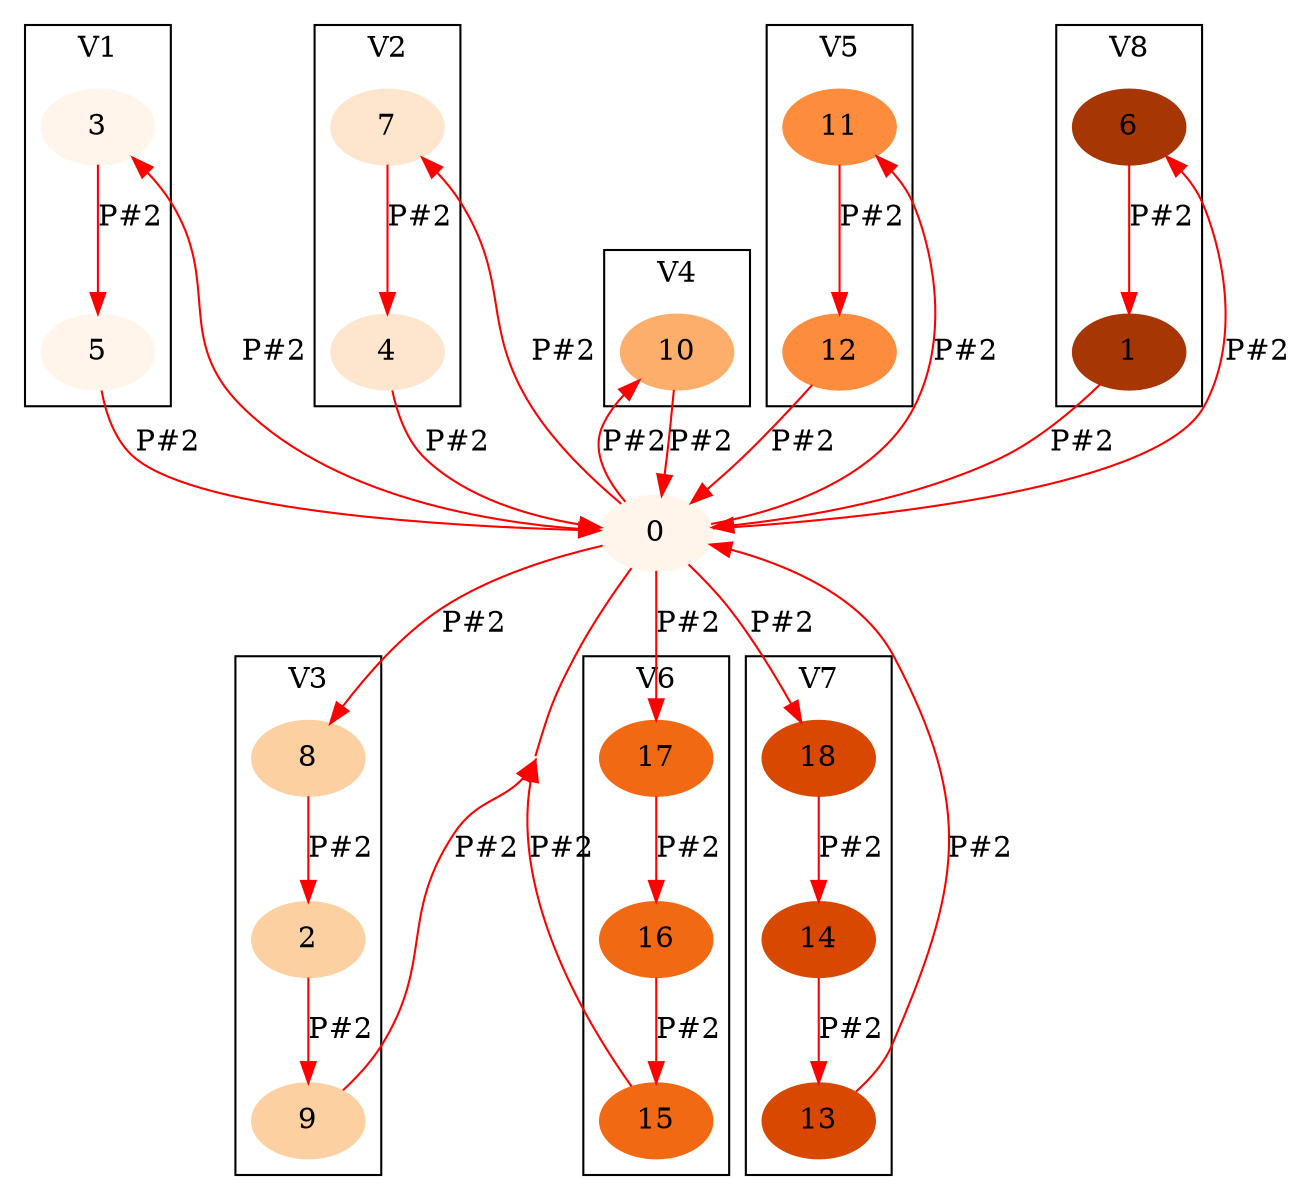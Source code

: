 digraph G {
	beautify=true
	center=true
	concentrate=true
	node [colorscheme=oranges9] 
	node [style=filled, color=1] 0 3 5 0;
	subgraph clusterG0 {
	label="V1" 
	color=1 
	bgcolor=white
	 3 5 }

	0 -> 3 [label="P#2"; color=red];
	3 -> 5 [label="P#2"; color=red];
	5 -> 0 [label="P#2"; color=red];
	beautify=true
	center=true
	concentrate=true
	node [colorscheme=oranges9] 
	node [style=filled, color=2] 0 7 4 0;
	subgraph clusterG1 {
	label="V2" 
	color=2 
	bgcolor=white
	 7 4 }

	0 -> 7 [label="P#2"; color=red];
	7 -> 4 [label="P#2"; color=red];
	4 -> 0 [label="P#2"; color=red];
	beautify=true
	center=true
	concentrate=true
	node [colorscheme=oranges9] 
	node [style=filled, color=3] 0 8 2 9 0;
	subgraph clusterG2 {
	label="V3" 
	color=3 
	bgcolor=white
	 8 2 9 }

	0 -> 8 [label="P#2"; color=red];
	8 -> 2 [label="P#2"; color=red];
	2 -> 9 [label="P#2"; color=red];
	9 -> 0 [label="P#2"; color=red];
	beautify=true
	center=true
	concentrate=true
	node [colorscheme=oranges9] 
	node [style=filled, color=4] 0 10 0;
	subgraph clusterG3 {
	label="V4" 
	color=4 
	bgcolor=white
	 10 }

	0 -> 10 [label="P#2"; color=red];
	10 -> 0 [label="P#2"; color=red];
	beautify=true
	center=true
	concentrate=true
	node [colorscheme=oranges9] 
	node [style=filled, color=5] 0 11 12 0;
	subgraph clusterG4 {
	label="V5" 
	color=5 
	bgcolor=white
	 11 12 }

	0 -> 11 [label="P#2"; color=red];
	11 -> 12 [label="P#2"; color=red];
	12 -> 0 [label="P#2"; color=red];
	beautify=true
	center=true
	concentrate=true
	node [colorscheme=oranges9] 
	node [style=filled, color=6] 0 17 16 15 0;
	subgraph clusterG5 {
	label="V6" 
	color=6 
	bgcolor=white
	 17 16 15 }

	0 -> 17 [label="P#2"; color=red];
	17 -> 16 [label="P#2"; color=red];
	16 -> 15 [label="P#2"; color=red];
	15 -> 0 [label="P#2"; color=red];
	beautify=true
	center=true
	concentrate=true
	node [colorscheme=oranges9] 
	node [style=filled, color=7] 0 18 14 13 0;
	subgraph clusterG6 {
	label="V7" 
	color=7 
	bgcolor=white
	 18 14 13 }

	0 -> 18 [label="P#2"; color=red];
	18 -> 14 [label="P#2"; color=red];
	14 -> 13 [label="P#2"; color=red];
	13 -> 0 [label="P#2"; color=red];
	beautify=true
	center=true
	concentrate=true
	node [colorscheme=oranges9] 
	node [style=filled, color=8] 0 6 1 0;
	subgraph clusterG7 {
	label="V8" 
	color=8 
	bgcolor=white
	 6 1 }

	0 -> 6 [label="P#2"; color=red];
	6 -> 1 [label="P#2"; color=red];
	1 -> 0 [label="P#2"; color=red];
}
